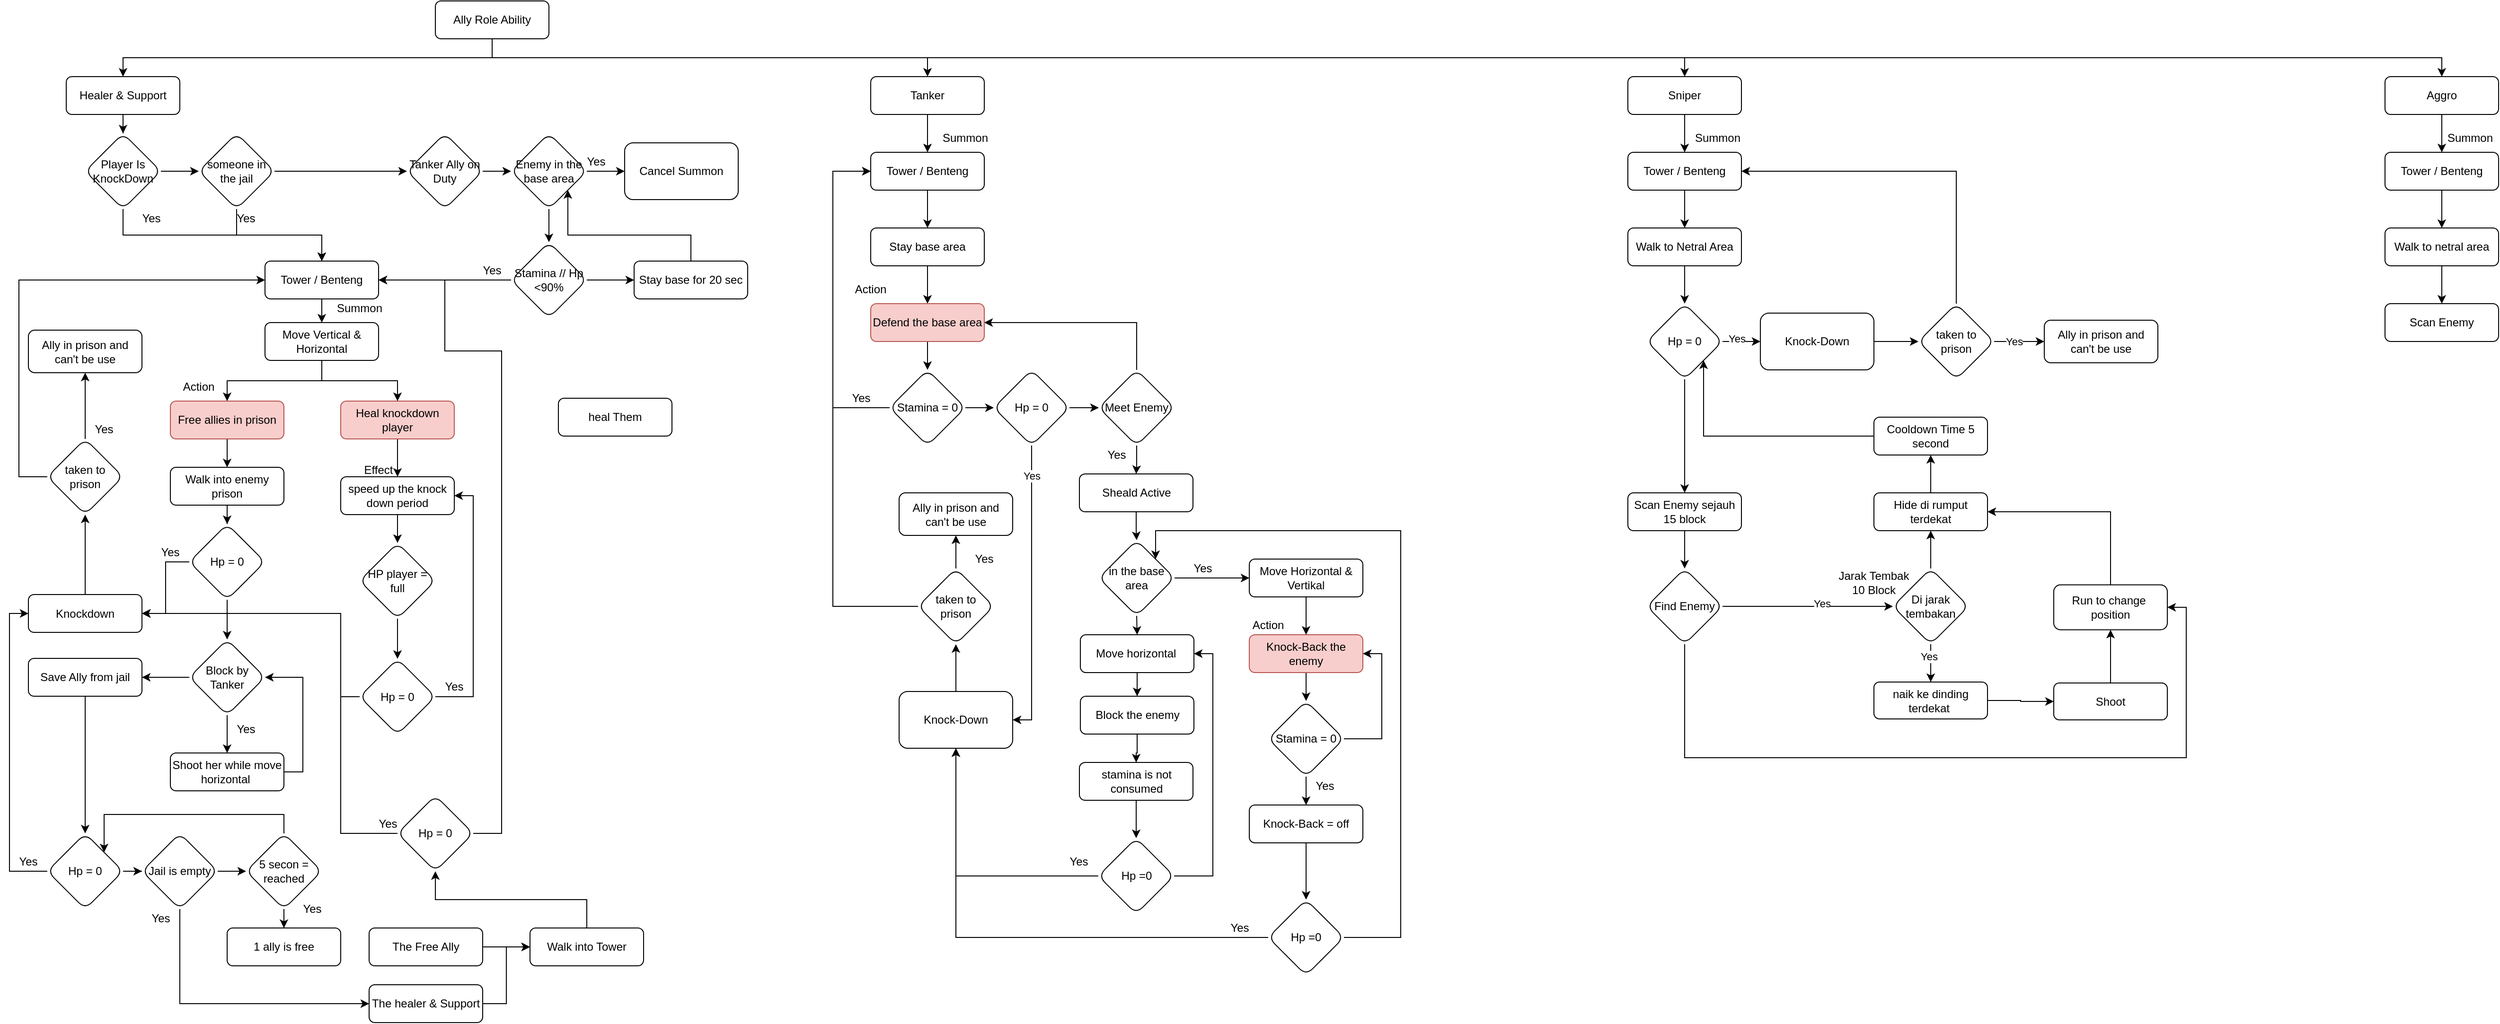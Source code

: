 <mxfile version="21.6.5" type="github">
  <diagram id="C5RBs43oDa-KdzZeNtuy" name="Page-1">
    <mxGraphModel dx="1257" dy="570" grid="1" gridSize="10" guides="1" tooltips="1" connect="1" arrows="1" fold="1" page="1" pageScale="1" pageWidth="827" pageHeight="1169" math="0" shadow="0">
      <root>
        <mxCell id="WIyWlLk6GJQsqaUBKTNV-0" />
        <mxCell id="WIyWlLk6GJQsqaUBKTNV-1" parent="WIyWlLk6GJQsqaUBKTNV-0" />
        <mxCell id="djVUYxhhLj313IWxccLk-9" value="" style="edgeStyle=orthogonalEdgeStyle;rounded=0;orthogonalLoop=1;jettySize=auto;html=1;exitX=0.5;exitY=1;exitDx=0;exitDy=0;" parent="WIyWlLk6GJQsqaUBKTNV-1" source="WIyWlLk6GJQsqaUBKTNV-3" target="WIyWlLk6GJQsqaUBKTNV-7" edge="1">
          <mxGeometry relative="1" as="geometry" />
        </mxCell>
        <mxCell id="djVUYxhhLj313IWxccLk-207" style="edgeStyle=orthogonalEdgeStyle;rounded=0;orthogonalLoop=1;jettySize=auto;html=1;exitX=0.5;exitY=1;exitDx=0;exitDy=0;entryX=0.5;entryY=0;entryDx=0;entryDy=0;" parent="WIyWlLk6GJQsqaUBKTNV-1" source="WIyWlLk6GJQsqaUBKTNV-3" target="djVUYxhhLj313IWxccLk-113" edge="1">
          <mxGeometry relative="1" as="geometry" />
        </mxCell>
        <mxCell id="8EJLCelZ47ziq0G31s2w-1" style="edgeStyle=orthogonalEdgeStyle;rounded=0;orthogonalLoop=1;jettySize=auto;html=1;exitX=0.5;exitY=1;exitDx=0;exitDy=0;entryX=0.5;entryY=0;entryDx=0;entryDy=0;" edge="1" parent="WIyWlLk6GJQsqaUBKTNV-1" source="WIyWlLk6GJQsqaUBKTNV-3" target="8EJLCelZ47ziq0G31s2w-0">
          <mxGeometry relative="1" as="geometry" />
        </mxCell>
        <mxCell id="8EJLCelZ47ziq0G31s2w-59" style="edgeStyle=orthogonalEdgeStyle;rounded=0;orthogonalLoop=1;jettySize=auto;html=1;exitX=0.5;exitY=1;exitDx=0;exitDy=0;entryX=0.5;entryY=0;entryDx=0;entryDy=0;" edge="1" parent="WIyWlLk6GJQsqaUBKTNV-1" source="WIyWlLk6GJQsqaUBKTNV-3" target="8EJLCelZ47ziq0G31s2w-58">
          <mxGeometry relative="1" as="geometry" />
        </mxCell>
        <mxCell id="WIyWlLk6GJQsqaUBKTNV-3" value="Ally Role Ability" style="rounded=1;whiteSpace=wrap;html=1;fontSize=12;glass=0;strokeWidth=1;shadow=0;" parent="WIyWlLk6GJQsqaUBKTNV-1" vertex="1">
          <mxGeometry x="460" y="40" width="120" height="40" as="geometry" />
        </mxCell>
        <mxCell id="djVUYxhhLj313IWxccLk-307" style="edgeStyle=orthogonalEdgeStyle;rounded=0;orthogonalLoop=1;jettySize=auto;html=1;exitX=0.5;exitY=1;exitDx=0;exitDy=0;" parent="WIyWlLk6GJQsqaUBKTNV-1" source="WIyWlLk6GJQsqaUBKTNV-7" target="djVUYxhhLj313IWxccLk-250" edge="1">
          <mxGeometry relative="1" as="geometry" />
        </mxCell>
        <mxCell id="WIyWlLk6GJQsqaUBKTNV-7" value="Healer &amp;amp; Support" style="rounded=1;whiteSpace=wrap;html=1;fontSize=12;glass=0;strokeWidth=1;shadow=0;" parent="WIyWlLk6GJQsqaUBKTNV-1" vertex="1">
          <mxGeometry x="70" y="120" width="120" height="40" as="geometry" />
        </mxCell>
        <mxCell id="djVUYxhhLj313IWxccLk-15" value="" style="edgeStyle=orthogonalEdgeStyle;rounded=0;orthogonalLoop=1;jettySize=auto;html=1;" parent="WIyWlLk6GJQsqaUBKTNV-1" source="djVUYxhhLj313IWxccLk-3" target="djVUYxhhLj313IWxccLk-14" edge="1">
          <mxGeometry relative="1" as="geometry" />
        </mxCell>
        <mxCell id="djVUYxhhLj313IWxccLk-3" value="Free allies in prison" style="rounded=1;whiteSpace=wrap;html=1;fontSize=12;glass=0;strokeWidth=1;shadow=0;fillColor=#f8cecc;strokeColor=#b85450;" parent="WIyWlLk6GJQsqaUBKTNV-1" vertex="1">
          <mxGeometry x="180" y="463" width="120" height="40" as="geometry" />
        </mxCell>
        <mxCell id="djVUYxhhLj313IWxccLk-104" value="" style="edgeStyle=orthogonalEdgeStyle;rounded=0;orthogonalLoop=1;jettySize=auto;html=1;" parent="WIyWlLk6GJQsqaUBKTNV-1" source="djVUYxhhLj313IWxccLk-4" target="djVUYxhhLj313IWxccLk-103" edge="1">
          <mxGeometry relative="1" as="geometry" />
        </mxCell>
        <mxCell id="djVUYxhhLj313IWxccLk-4" value="speed up the knock down period" style="rounded=1;whiteSpace=wrap;html=1;fontSize=12;glass=0;strokeWidth=1;shadow=0;" parent="WIyWlLk6GJQsqaUBKTNV-1" vertex="1">
          <mxGeometry x="360" y="543" width="120" height="40" as="geometry" />
        </mxCell>
        <mxCell id="djVUYxhhLj313IWxccLk-5" value="Action" style="text;html=1;strokeColor=none;fillColor=none;align=center;verticalAlign=middle;whiteSpace=wrap;rounded=0;" parent="WIyWlLk6GJQsqaUBKTNV-1" vertex="1">
          <mxGeometry x="180" y="433" width="60" height="30" as="geometry" />
        </mxCell>
        <mxCell id="djVUYxhhLj313IWxccLk-6" value="Effect" style="text;html=1;strokeColor=none;fillColor=none;align=center;verticalAlign=middle;whiteSpace=wrap;rounded=0;" parent="WIyWlLk6GJQsqaUBKTNV-1" vertex="1">
          <mxGeometry x="370" y="521" width="60" height="30" as="geometry" />
        </mxCell>
        <mxCell id="djVUYxhhLj313IWxccLk-8" value="" style="edgeStyle=orthogonalEdgeStyle;rounded=0;orthogonalLoop=1;jettySize=auto;html=1;" parent="WIyWlLk6GJQsqaUBKTNV-1" source="djVUYxhhLj313IWxccLk-7" target="djVUYxhhLj313IWxccLk-4" edge="1">
          <mxGeometry relative="1" as="geometry" />
        </mxCell>
        <mxCell id="djVUYxhhLj313IWxccLk-7" value="Heal knockdown player" style="rounded=1;whiteSpace=wrap;html=1;fontSize=12;glass=0;strokeWidth=1;shadow=0;fillColor=#f8cecc;strokeColor=#b85450;" parent="WIyWlLk6GJQsqaUBKTNV-1" vertex="1">
          <mxGeometry x="360" y="463" width="120" height="40" as="geometry" />
        </mxCell>
        <mxCell id="djVUYxhhLj313IWxccLk-71" value="" style="edgeStyle=orthogonalEdgeStyle;rounded=0;orthogonalLoop=1;jettySize=auto;html=1;" parent="WIyWlLk6GJQsqaUBKTNV-1" source="djVUYxhhLj313IWxccLk-14" target="djVUYxhhLj313IWxccLk-68" edge="1">
          <mxGeometry relative="1" as="geometry" />
        </mxCell>
        <mxCell id="djVUYxhhLj313IWxccLk-14" value="Walk into enemy prison" style="rounded=1;whiteSpace=wrap;html=1;fontSize=12;glass=0;strokeWidth=1;shadow=0;" parent="WIyWlLk6GJQsqaUBKTNV-1" vertex="1">
          <mxGeometry x="180" y="533" width="120" height="40" as="geometry" />
        </mxCell>
        <mxCell id="djVUYxhhLj313IWxccLk-281" style="edgeStyle=orthogonalEdgeStyle;rounded=0;orthogonalLoop=1;jettySize=auto;html=1;exitX=0.5;exitY=1;exitDx=0;exitDy=0;entryX=0.5;entryY=0;entryDx=0;entryDy=0;" parent="WIyWlLk6GJQsqaUBKTNV-1" source="djVUYxhhLj313IWxccLk-23" target="djVUYxhhLj313IWxccLk-41" edge="1">
          <mxGeometry relative="1" as="geometry" />
        </mxCell>
        <mxCell id="djVUYxhhLj313IWxccLk-23" value="Tower / Benteng" style="rounded=1;whiteSpace=wrap;html=1;fontSize=12;glass=0;strokeWidth=1;shadow=0;" parent="WIyWlLk6GJQsqaUBKTNV-1" vertex="1">
          <mxGeometry x="280" y="315" width="120" height="40" as="geometry" />
        </mxCell>
        <mxCell id="djVUYxhhLj313IWxccLk-33" value="Yes" style="text;html=1;strokeColor=none;fillColor=none;align=center;verticalAlign=middle;whiteSpace=wrap;rounded=0;" parent="WIyWlLk6GJQsqaUBKTNV-1" vertex="1">
          <mxGeometry x="150" y="613" width="60" height="20" as="geometry" />
        </mxCell>
        <mxCell id="djVUYxhhLj313IWxccLk-43" style="edgeStyle=orthogonalEdgeStyle;rounded=0;orthogonalLoop=1;jettySize=auto;html=1;exitX=0.5;exitY=1;exitDx=0;exitDy=0;" parent="WIyWlLk6GJQsqaUBKTNV-1" source="djVUYxhhLj313IWxccLk-41" target="djVUYxhhLj313IWxccLk-3" edge="1">
          <mxGeometry relative="1" as="geometry" />
        </mxCell>
        <mxCell id="djVUYxhhLj313IWxccLk-288" style="edgeStyle=orthogonalEdgeStyle;rounded=0;orthogonalLoop=1;jettySize=auto;html=1;exitX=0.5;exitY=1;exitDx=0;exitDy=0;" parent="WIyWlLk6GJQsqaUBKTNV-1" source="djVUYxhhLj313IWxccLk-41" target="djVUYxhhLj313IWxccLk-7" edge="1">
          <mxGeometry relative="1" as="geometry" />
        </mxCell>
        <mxCell id="djVUYxhhLj313IWxccLk-41" value="Move Vertical &amp;amp; Horizontal" style="rounded=1;whiteSpace=wrap;html=1;fontSize=12;glass=0;strokeWidth=1;shadow=0;" parent="WIyWlLk6GJQsqaUBKTNV-1" vertex="1">
          <mxGeometry x="280" y="380" width="120" height="40" as="geometry" />
        </mxCell>
        <mxCell id="djVUYxhhLj313IWxccLk-75" style="edgeStyle=orthogonalEdgeStyle;rounded=0;orthogonalLoop=1;jettySize=auto;html=1;exitX=1;exitY=0.5;exitDx=0;exitDy=0;entryX=1;entryY=0.5;entryDx=0;entryDy=0;" parent="WIyWlLk6GJQsqaUBKTNV-1" source="djVUYxhhLj313IWxccLk-50" target="djVUYxhhLj313IWxccLk-73" edge="1">
          <mxGeometry relative="1" as="geometry" />
        </mxCell>
        <mxCell id="djVUYxhhLj313IWxccLk-50" value="Shoot her while move horizontal&amp;nbsp;" style="rounded=1;whiteSpace=wrap;html=1;fontSize=12;glass=0;strokeWidth=1;shadow=0;" parent="WIyWlLk6GJQsqaUBKTNV-1" vertex="1">
          <mxGeometry x="180" y="835" width="120" height="40" as="geometry" />
        </mxCell>
        <mxCell id="djVUYxhhLj313IWxccLk-52" value="Yes" style="text;html=1;strokeColor=none;fillColor=none;align=center;verticalAlign=middle;whiteSpace=wrap;rounded=0;" parent="WIyWlLk6GJQsqaUBKTNV-1" vertex="1">
          <mxGeometry x="230" y="795" width="60" height="30" as="geometry" />
        </mxCell>
        <mxCell id="djVUYxhhLj313IWxccLk-91" value="" style="edgeStyle=orthogonalEdgeStyle;rounded=0;orthogonalLoop=1;jettySize=auto;html=1;" parent="WIyWlLk6GJQsqaUBKTNV-1" source="djVUYxhhLj313IWxccLk-58" target="djVUYxhhLj313IWxccLk-90" edge="1">
          <mxGeometry relative="1" as="geometry" />
        </mxCell>
        <mxCell id="djVUYxhhLj313IWxccLk-58" value="Save Ally from jail" style="rounded=1;whiteSpace=wrap;html=1;fontSize=12;glass=0;strokeWidth=1;shadow=0;" parent="WIyWlLk6GJQsqaUBKTNV-1" vertex="1">
          <mxGeometry x="30" y="735" width="120" height="40" as="geometry" />
        </mxCell>
        <mxCell id="djVUYxhhLj313IWxccLk-65" value="" style="edgeStyle=orthogonalEdgeStyle;rounded=0;orthogonalLoop=1;jettySize=auto;html=1;" parent="WIyWlLk6GJQsqaUBKTNV-1" source="djVUYxhhLj313IWxccLk-61" target="djVUYxhhLj313IWxccLk-64" edge="1">
          <mxGeometry relative="1" as="geometry" />
        </mxCell>
        <mxCell id="djVUYxhhLj313IWxccLk-61" value="Knockdown" style="rounded=1;whiteSpace=wrap;html=1;fontSize=12;glass=0;strokeWidth=1;shadow=0;" parent="WIyWlLk6GJQsqaUBKTNV-1" vertex="1">
          <mxGeometry x="30" y="667.5" width="120" height="40" as="geometry" />
        </mxCell>
        <mxCell id="djVUYxhhLj313IWxccLk-85" value="" style="edgeStyle=orthogonalEdgeStyle;rounded=0;orthogonalLoop=1;jettySize=auto;html=1;" parent="WIyWlLk6GJQsqaUBKTNV-1" source="djVUYxhhLj313IWxccLk-64" target="djVUYxhhLj313IWxccLk-84" edge="1">
          <mxGeometry relative="1" as="geometry" />
        </mxCell>
        <mxCell id="djVUYxhhLj313IWxccLk-306" style="edgeStyle=orthogonalEdgeStyle;rounded=0;orthogonalLoop=1;jettySize=auto;html=1;exitX=0;exitY=0.5;exitDx=0;exitDy=0;entryX=0;entryY=0.5;entryDx=0;entryDy=0;" parent="WIyWlLk6GJQsqaUBKTNV-1" source="djVUYxhhLj313IWxccLk-64" target="djVUYxhhLj313IWxccLk-23" edge="1">
          <mxGeometry relative="1" as="geometry">
            <Array as="points">
              <mxPoint x="20" y="543" />
              <mxPoint x="20" y="335" />
            </Array>
          </mxGeometry>
        </mxCell>
        <mxCell id="djVUYxhhLj313IWxccLk-64" value="taken to prison" style="rhombus;whiteSpace=wrap;html=1;rounded=1;glass=0;strokeWidth=1;shadow=0;" parent="WIyWlLk6GJQsqaUBKTNV-1" vertex="1">
          <mxGeometry x="50" y="503" width="80" height="80" as="geometry" />
        </mxCell>
        <mxCell id="djVUYxhhLj313IWxccLk-70" value="" style="edgeStyle=orthogonalEdgeStyle;rounded=0;orthogonalLoop=1;jettySize=auto;html=1;" parent="WIyWlLk6GJQsqaUBKTNV-1" source="djVUYxhhLj313IWxccLk-68" target="djVUYxhhLj313IWxccLk-61" edge="1">
          <mxGeometry relative="1" as="geometry" />
        </mxCell>
        <mxCell id="djVUYxhhLj313IWxccLk-78" value="" style="edgeStyle=orthogonalEdgeStyle;rounded=0;orthogonalLoop=1;jettySize=auto;html=1;" parent="WIyWlLk6GJQsqaUBKTNV-1" source="djVUYxhhLj313IWxccLk-68" target="djVUYxhhLj313IWxccLk-73" edge="1">
          <mxGeometry relative="1" as="geometry" />
        </mxCell>
        <mxCell id="djVUYxhhLj313IWxccLk-68" value="Hp = 0" style="rhombus;whiteSpace=wrap;html=1;rounded=1;glass=0;strokeWidth=1;shadow=0;" parent="WIyWlLk6GJQsqaUBKTNV-1" vertex="1">
          <mxGeometry x="200" y="593" width="80" height="80" as="geometry" />
        </mxCell>
        <mxCell id="djVUYxhhLj313IWxccLk-76" value="" style="edgeStyle=orthogonalEdgeStyle;rounded=0;orthogonalLoop=1;jettySize=auto;html=1;" parent="WIyWlLk6GJQsqaUBKTNV-1" source="djVUYxhhLj313IWxccLk-73" target="djVUYxhhLj313IWxccLk-50" edge="1">
          <mxGeometry relative="1" as="geometry" />
        </mxCell>
        <mxCell id="djVUYxhhLj313IWxccLk-77" value="" style="edgeStyle=orthogonalEdgeStyle;rounded=0;orthogonalLoop=1;jettySize=auto;html=1;" parent="WIyWlLk6GJQsqaUBKTNV-1" source="djVUYxhhLj313IWxccLk-73" target="djVUYxhhLj313IWxccLk-58" edge="1">
          <mxGeometry relative="1" as="geometry" />
        </mxCell>
        <mxCell id="djVUYxhhLj313IWxccLk-73" value="Block by Tanker" style="rhombus;whiteSpace=wrap;html=1;rounded=1;glass=0;strokeWidth=1;shadow=0;" parent="WIyWlLk6GJQsqaUBKTNV-1" vertex="1">
          <mxGeometry x="200" y="715" width="80" height="80" as="geometry" />
        </mxCell>
        <mxCell id="djVUYxhhLj313IWxccLk-84" value="Ally in prison and can&#39;t be use" style="whiteSpace=wrap;html=1;rounded=1;glass=0;strokeWidth=1;shadow=0;" parent="WIyWlLk6GJQsqaUBKTNV-1" vertex="1">
          <mxGeometry x="30" y="388" width="120" height="45" as="geometry" />
        </mxCell>
        <mxCell id="djVUYxhhLj313IWxccLk-86" value="Yes" style="text;html=1;strokeColor=none;fillColor=none;align=center;verticalAlign=middle;whiteSpace=wrap;rounded=0;" parent="WIyWlLk6GJQsqaUBKTNV-1" vertex="1">
          <mxGeometry x="80" y="483" width="60" height="20" as="geometry" />
        </mxCell>
        <mxCell id="djVUYxhhLj313IWxccLk-97" style="edgeStyle=orthogonalEdgeStyle;rounded=0;orthogonalLoop=1;jettySize=auto;html=1;exitX=0;exitY=0.5;exitDx=0;exitDy=0;entryX=0;entryY=0.5;entryDx=0;entryDy=0;" parent="WIyWlLk6GJQsqaUBKTNV-1" source="djVUYxhhLj313IWxccLk-90" target="djVUYxhhLj313IWxccLk-61" edge="1">
          <mxGeometry relative="1" as="geometry" />
        </mxCell>
        <mxCell id="djVUYxhhLj313IWxccLk-225" value="" style="edgeStyle=orthogonalEdgeStyle;rounded=0;orthogonalLoop=1;jettySize=auto;html=1;" parent="WIyWlLk6GJQsqaUBKTNV-1" source="djVUYxhhLj313IWxccLk-90" target="djVUYxhhLj313IWxccLk-224" edge="1">
          <mxGeometry relative="1" as="geometry" />
        </mxCell>
        <mxCell id="djVUYxhhLj313IWxccLk-90" value="Hp = 0" style="rhombus;whiteSpace=wrap;html=1;rounded=1;glass=0;strokeWidth=1;shadow=0;" parent="WIyWlLk6GJQsqaUBKTNV-1" vertex="1">
          <mxGeometry x="50" y="920" width="80" height="80" as="geometry" />
        </mxCell>
        <mxCell id="djVUYxhhLj313IWxccLk-95" value="" style="edgeStyle=orthogonalEdgeStyle;rounded=0;orthogonalLoop=1;jettySize=auto;html=1;" parent="WIyWlLk6GJQsqaUBKTNV-1" source="djVUYxhhLj313IWxccLk-92" target="djVUYxhhLj313IWxccLk-94" edge="1">
          <mxGeometry relative="1" as="geometry" />
        </mxCell>
        <mxCell id="djVUYxhhLj313IWxccLk-242" style="edgeStyle=orthogonalEdgeStyle;rounded=0;orthogonalLoop=1;jettySize=auto;html=1;exitX=0.5;exitY=0;exitDx=0;exitDy=0;entryX=1;entryY=0;entryDx=0;entryDy=0;" parent="WIyWlLk6GJQsqaUBKTNV-1" source="djVUYxhhLj313IWxccLk-92" target="djVUYxhhLj313IWxccLk-90" edge="1">
          <mxGeometry relative="1" as="geometry">
            <Array as="points">
              <mxPoint x="300" y="900" />
              <mxPoint x="110" y="900" />
            </Array>
          </mxGeometry>
        </mxCell>
        <mxCell id="djVUYxhhLj313IWxccLk-92" value="5 secon = reached" style="rhombus;whiteSpace=wrap;html=1;rounded=1;glass=0;strokeWidth=1;shadow=0;" parent="WIyWlLk6GJQsqaUBKTNV-1" vertex="1">
          <mxGeometry x="260" y="920" width="80" height="80" as="geometry" />
        </mxCell>
        <mxCell id="djVUYxhhLj313IWxccLk-94" value="1 ally is free" style="whiteSpace=wrap;html=1;rounded=1;glass=0;strokeWidth=1;shadow=0;" parent="WIyWlLk6GJQsqaUBKTNV-1" vertex="1">
          <mxGeometry x="240" y="1020" width="120" height="40" as="geometry" />
        </mxCell>
        <mxCell id="djVUYxhhLj313IWxccLk-98" value="Yes" style="text;html=1;strokeColor=none;fillColor=none;align=center;verticalAlign=middle;whiteSpace=wrap;rounded=0;" parent="WIyWlLk6GJQsqaUBKTNV-1" vertex="1">
          <mxGeometry y="940" width="60" height="20" as="geometry" />
        </mxCell>
        <mxCell id="djVUYxhhLj313IWxccLk-99" value="Yes" style="text;html=1;strokeColor=none;fillColor=none;align=center;verticalAlign=middle;whiteSpace=wrap;rounded=0;" parent="WIyWlLk6GJQsqaUBKTNV-1" vertex="1">
          <mxGeometry x="300" y="990" width="60" height="20" as="geometry" />
        </mxCell>
        <mxCell id="djVUYxhhLj313IWxccLk-110" value="" style="edgeStyle=orthogonalEdgeStyle;rounded=0;orthogonalLoop=1;jettySize=auto;html=1;" parent="WIyWlLk6GJQsqaUBKTNV-1" source="djVUYxhhLj313IWxccLk-103" target="djVUYxhhLj313IWxccLk-109" edge="1">
          <mxGeometry relative="1" as="geometry" />
        </mxCell>
        <mxCell id="djVUYxhhLj313IWxccLk-103" value="HP player = full" style="rhombus;whiteSpace=wrap;html=1;rounded=1;glass=0;strokeWidth=1;shadow=0;" parent="WIyWlLk6GJQsqaUBKTNV-1" vertex="1">
          <mxGeometry x="380" y="613" width="80" height="80" as="geometry" />
        </mxCell>
        <mxCell id="djVUYxhhLj313IWxccLk-257" style="edgeStyle=orthogonalEdgeStyle;rounded=0;orthogonalLoop=1;jettySize=auto;html=1;exitX=1;exitY=0.5;exitDx=0;exitDy=0;entryX=1;entryY=0.5;entryDx=0;entryDy=0;" parent="WIyWlLk6GJQsqaUBKTNV-1" source="djVUYxhhLj313IWxccLk-109" target="djVUYxhhLj313IWxccLk-4" edge="1">
          <mxGeometry relative="1" as="geometry">
            <Array as="points">
              <mxPoint x="500" y="776" />
              <mxPoint x="500" y="563" />
            </Array>
          </mxGeometry>
        </mxCell>
        <mxCell id="djVUYxhhLj313IWxccLk-258" style="edgeStyle=orthogonalEdgeStyle;rounded=0;orthogonalLoop=1;jettySize=auto;html=1;exitX=0;exitY=0.5;exitDx=0;exitDy=0;entryX=1;entryY=0.5;entryDx=0;entryDy=0;" parent="WIyWlLk6GJQsqaUBKTNV-1" source="djVUYxhhLj313IWxccLk-109" target="djVUYxhhLj313IWxccLk-61" edge="1">
          <mxGeometry relative="1" as="geometry">
            <Array as="points">
              <mxPoint x="360" y="776" />
              <mxPoint x="360" y="688" />
            </Array>
          </mxGeometry>
        </mxCell>
        <mxCell id="djVUYxhhLj313IWxccLk-109" value="Hp = 0" style="rhombus;whiteSpace=wrap;html=1;rounded=1;glass=0;strokeWidth=1;shadow=0;" parent="WIyWlLk6GJQsqaUBKTNV-1" vertex="1">
          <mxGeometry x="380" y="735.5" width="80" height="80" as="geometry" />
        </mxCell>
        <mxCell id="djVUYxhhLj313IWxccLk-115" value="" style="edgeStyle=orthogonalEdgeStyle;rounded=0;orthogonalLoop=1;jettySize=auto;html=1;" parent="WIyWlLk6GJQsqaUBKTNV-1" source="djVUYxhhLj313IWxccLk-113" target="djVUYxhhLj313IWxccLk-114" edge="1">
          <mxGeometry relative="1" as="geometry" />
        </mxCell>
        <mxCell id="djVUYxhhLj313IWxccLk-113" value="Tanker" style="rounded=1;whiteSpace=wrap;html=1;fontSize=12;glass=0;strokeWidth=1;shadow=0;" parent="WIyWlLk6GJQsqaUBKTNV-1" vertex="1">
          <mxGeometry x="920" y="120" width="120" height="40" as="geometry" />
        </mxCell>
        <mxCell id="djVUYxhhLj313IWxccLk-117" value="" style="edgeStyle=orthogonalEdgeStyle;rounded=0;orthogonalLoop=1;jettySize=auto;html=1;" parent="WIyWlLk6GJQsqaUBKTNV-1" source="djVUYxhhLj313IWxccLk-114" target="djVUYxhhLj313IWxccLk-116" edge="1">
          <mxGeometry relative="1" as="geometry" />
        </mxCell>
        <mxCell id="djVUYxhhLj313IWxccLk-114" value="Tower / Benteng" style="rounded=1;whiteSpace=wrap;html=1;fontSize=12;glass=0;strokeWidth=1;shadow=0;" parent="WIyWlLk6GJQsqaUBKTNV-1" vertex="1">
          <mxGeometry x="920" y="200" width="120" height="40" as="geometry" />
        </mxCell>
        <mxCell id="djVUYxhhLj313IWxccLk-122" value="" style="edgeStyle=orthogonalEdgeStyle;rounded=0;orthogonalLoop=1;jettySize=auto;html=1;" parent="WIyWlLk6GJQsqaUBKTNV-1" source="djVUYxhhLj313IWxccLk-116" target="djVUYxhhLj313IWxccLk-121" edge="1">
          <mxGeometry relative="1" as="geometry" />
        </mxCell>
        <mxCell id="djVUYxhhLj313IWxccLk-116" value="Stay base area" style="rounded=1;whiteSpace=wrap;html=1;fontSize=12;glass=0;strokeWidth=1;shadow=0;" parent="WIyWlLk6GJQsqaUBKTNV-1" vertex="1">
          <mxGeometry x="920" y="280" width="120" height="40" as="geometry" />
        </mxCell>
        <mxCell id="djVUYxhhLj313IWxccLk-118" value="Summon" style="text;html=1;strokeColor=none;fillColor=none;align=center;verticalAlign=middle;whiteSpace=wrap;rounded=0;" parent="WIyWlLk6GJQsqaUBKTNV-1" vertex="1">
          <mxGeometry x="350" y="350" width="60" height="30" as="geometry" />
        </mxCell>
        <mxCell id="djVUYxhhLj313IWxccLk-119" value="Summon" style="text;html=1;strokeColor=none;fillColor=none;align=center;verticalAlign=middle;whiteSpace=wrap;rounded=0;" parent="WIyWlLk6GJQsqaUBKTNV-1" vertex="1">
          <mxGeometry x="990" y="170" width="60" height="30" as="geometry" />
        </mxCell>
        <mxCell id="djVUYxhhLj313IWxccLk-120" value="Action" style="text;html=1;strokeColor=none;fillColor=none;align=center;verticalAlign=middle;whiteSpace=wrap;rounded=0;" parent="WIyWlLk6GJQsqaUBKTNV-1" vertex="1">
          <mxGeometry x="890" y="330" width="60" height="30" as="geometry" />
        </mxCell>
        <mxCell id="djVUYxhhLj313IWxccLk-147" value="" style="edgeStyle=orthogonalEdgeStyle;rounded=0;orthogonalLoop=1;jettySize=auto;html=1;" parent="WIyWlLk6GJQsqaUBKTNV-1" source="djVUYxhhLj313IWxccLk-121" target="djVUYxhhLj313IWxccLk-125" edge="1">
          <mxGeometry relative="1" as="geometry" />
        </mxCell>
        <mxCell id="djVUYxhhLj313IWxccLk-121" value="Defend the base area" style="rounded=1;whiteSpace=wrap;html=1;fontSize=12;glass=0;strokeWidth=1;shadow=0;fillColor=#f8cecc;strokeColor=#b85450;" parent="WIyWlLk6GJQsqaUBKTNV-1" vertex="1">
          <mxGeometry x="920" y="360" width="120" height="40" as="geometry" />
        </mxCell>
        <mxCell id="djVUYxhhLj313IWxccLk-128" style="edgeStyle=orthogonalEdgeStyle;rounded=0;orthogonalLoop=1;jettySize=auto;html=1;exitX=0;exitY=0.5;exitDx=0;exitDy=0;entryX=0;entryY=0.5;entryDx=0;entryDy=0;" parent="WIyWlLk6GJQsqaUBKTNV-1" source="djVUYxhhLj313IWxccLk-125" target="djVUYxhhLj313IWxccLk-114" edge="1">
          <mxGeometry relative="1" as="geometry">
            <Array as="points">
              <mxPoint x="880" y="470" />
              <mxPoint x="880" y="220" />
            </Array>
          </mxGeometry>
        </mxCell>
        <mxCell id="djVUYxhhLj313IWxccLk-131" value="" style="edgeStyle=orthogonalEdgeStyle;rounded=0;orthogonalLoop=1;jettySize=auto;html=1;" parent="WIyWlLk6GJQsqaUBKTNV-1" source="djVUYxhhLj313IWxccLk-125" target="djVUYxhhLj313IWxccLk-130" edge="1">
          <mxGeometry relative="1" as="geometry" />
        </mxCell>
        <mxCell id="djVUYxhhLj313IWxccLk-125" value="Stamina = 0" style="rhombus;whiteSpace=wrap;html=1;rounded=1;glass=0;strokeWidth=1;shadow=0;" parent="WIyWlLk6GJQsqaUBKTNV-1" vertex="1">
          <mxGeometry x="940" y="430" width="80" height="80" as="geometry" />
        </mxCell>
        <mxCell id="djVUYxhhLj313IWxccLk-129" value="Yes" style="text;html=1;strokeColor=none;fillColor=none;align=center;verticalAlign=middle;whiteSpace=wrap;rounded=0;" parent="WIyWlLk6GJQsqaUBKTNV-1" vertex="1">
          <mxGeometry x="880" y="450" width="60" height="20" as="geometry" />
        </mxCell>
        <mxCell id="djVUYxhhLj313IWxccLk-142" value="" style="edgeStyle=orthogonalEdgeStyle;rounded=0;orthogonalLoop=1;jettySize=auto;html=1;" parent="WIyWlLk6GJQsqaUBKTNV-1" source="djVUYxhhLj313IWxccLk-130" target="djVUYxhhLj313IWxccLk-134" edge="1">
          <mxGeometry relative="1" as="geometry" />
        </mxCell>
        <mxCell id="8EJLCelZ47ziq0G31s2w-81" style="edgeStyle=orthogonalEdgeStyle;rounded=0;orthogonalLoop=1;jettySize=auto;html=1;exitX=0.5;exitY=1;exitDx=0;exitDy=0;entryX=1;entryY=0.5;entryDx=0;entryDy=0;" edge="1" parent="WIyWlLk6GJQsqaUBKTNV-1" source="djVUYxhhLj313IWxccLk-130" target="djVUYxhhLj313IWxccLk-168">
          <mxGeometry relative="1" as="geometry" />
        </mxCell>
        <mxCell id="8EJLCelZ47ziq0G31s2w-82" value="Yes" style="edgeLabel;html=1;align=center;verticalAlign=middle;resizable=0;points=[];" vertex="1" connectable="0" parent="8EJLCelZ47ziq0G31s2w-81">
          <mxGeometry x="-0.797" relative="1" as="geometry">
            <mxPoint as="offset" />
          </mxGeometry>
        </mxCell>
        <mxCell id="djVUYxhhLj313IWxccLk-130" value="Hp = 0" style="rhombus;whiteSpace=wrap;html=1;rounded=1;glass=0;strokeWidth=1;shadow=0;" parent="WIyWlLk6GJQsqaUBKTNV-1" vertex="1">
          <mxGeometry x="1050" y="430" width="80" height="80" as="geometry" />
        </mxCell>
        <mxCell id="djVUYxhhLj313IWxccLk-151" style="edgeStyle=orthogonalEdgeStyle;rounded=0;orthogonalLoop=1;jettySize=auto;html=1;exitX=0.5;exitY=0;exitDx=0;exitDy=0;entryX=1;entryY=0.5;entryDx=0;entryDy=0;" parent="WIyWlLk6GJQsqaUBKTNV-1" source="djVUYxhhLj313IWxccLk-134" target="djVUYxhhLj313IWxccLk-121" edge="1">
          <mxGeometry relative="1" as="geometry" />
        </mxCell>
        <mxCell id="djVUYxhhLj313IWxccLk-203" style="edgeStyle=orthogonalEdgeStyle;rounded=0;orthogonalLoop=1;jettySize=auto;html=1;exitX=0.5;exitY=1;exitDx=0;exitDy=0;" parent="WIyWlLk6GJQsqaUBKTNV-1" source="djVUYxhhLj313IWxccLk-134" target="djVUYxhhLj313IWxccLk-202" edge="1">
          <mxGeometry relative="1" as="geometry" />
        </mxCell>
        <mxCell id="djVUYxhhLj313IWxccLk-134" value="Meet Enemy" style="rhombus;whiteSpace=wrap;html=1;rounded=1;glass=0;strokeWidth=1;shadow=0;" parent="WIyWlLk6GJQsqaUBKTNV-1" vertex="1">
          <mxGeometry x="1161" y="430" width="80" height="80" as="geometry" />
        </mxCell>
        <mxCell id="djVUYxhhLj313IWxccLk-141" value="" style="edgeStyle=orthogonalEdgeStyle;rounded=0;orthogonalLoop=1;jettySize=auto;html=1;" parent="WIyWlLk6GJQsqaUBKTNV-1" source="djVUYxhhLj313IWxccLk-137" target="djVUYxhhLj313IWxccLk-140" edge="1">
          <mxGeometry relative="1" as="geometry" />
        </mxCell>
        <mxCell id="djVUYxhhLj313IWxccLk-137" value="Move horizontal&amp;nbsp;" style="whiteSpace=wrap;html=1;rounded=1;glass=0;strokeWidth=1;shadow=0;" parent="WIyWlLk6GJQsqaUBKTNV-1" vertex="1">
          <mxGeometry x="1141.5" y="710" width="120" height="40" as="geometry" />
        </mxCell>
        <mxCell id="djVUYxhhLj313IWxccLk-165" value="" style="edgeStyle=orthogonalEdgeStyle;rounded=0;orthogonalLoop=1;jettySize=auto;html=1;" parent="WIyWlLk6GJQsqaUBKTNV-1" source="djVUYxhhLj313IWxccLk-140" target="djVUYxhhLj313IWxccLk-164" edge="1">
          <mxGeometry relative="1" as="geometry" />
        </mxCell>
        <mxCell id="djVUYxhhLj313IWxccLk-140" value="Block the enemy" style="whiteSpace=wrap;html=1;rounded=1;glass=0;strokeWidth=1;shadow=0;" parent="WIyWlLk6GJQsqaUBKTNV-1" vertex="1">
          <mxGeometry x="1141.5" y="775" width="120" height="40" as="geometry" />
        </mxCell>
        <mxCell id="djVUYxhhLj313IWxccLk-187" value="" style="edgeStyle=orthogonalEdgeStyle;rounded=0;orthogonalLoop=1;jettySize=auto;html=1;" parent="WIyWlLk6GJQsqaUBKTNV-1" source="djVUYxhhLj313IWxccLk-157" target="djVUYxhhLj313IWxccLk-186" edge="1">
          <mxGeometry relative="1" as="geometry" />
        </mxCell>
        <mxCell id="djVUYxhhLj313IWxccLk-157" value="Knock-Back the enemy" style="whiteSpace=wrap;html=1;rounded=1;glass=0;strokeWidth=1;shadow=0;fillColor=#f8cecc;strokeColor=#b85450;" parent="WIyWlLk6GJQsqaUBKTNV-1" vertex="1">
          <mxGeometry x="1320" y="710" width="120" height="40" as="geometry" />
        </mxCell>
        <mxCell id="djVUYxhhLj313IWxccLk-159" value="Action" style="text;html=1;strokeColor=none;fillColor=none;align=center;verticalAlign=middle;whiteSpace=wrap;rounded=0;" parent="WIyWlLk6GJQsqaUBKTNV-1" vertex="1">
          <mxGeometry x="1310" y="685" width="60" height="30" as="geometry" />
        </mxCell>
        <mxCell id="djVUYxhhLj313IWxccLk-160" value="Yes" style="text;html=1;strokeColor=none;fillColor=none;align=center;verticalAlign=middle;whiteSpace=wrap;rounded=0;" parent="WIyWlLk6GJQsqaUBKTNV-1" vertex="1">
          <mxGeometry x="1241" y="630" width="60" height="20" as="geometry" />
        </mxCell>
        <mxCell id="djVUYxhhLj313IWxccLk-167" value="" style="edgeStyle=orthogonalEdgeStyle;rounded=0;orthogonalLoop=1;jettySize=auto;html=1;" parent="WIyWlLk6GJQsqaUBKTNV-1" source="djVUYxhhLj313IWxccLk-164" target="djVUYxhhLj313IWxccLk-166" edge="1">
          <mxGeometry relative="1" as="geometry" />
        </mxCell>
        <mxCell id="djVUYxhhLj313IWxccLk-164" value="stamina is not consumed" style="whiteSpace=wrap;html=1;rounded=1;glass=0;strokeWidth=1;shadow=0;" parent="WIyWlLk6GJQsqaUBKTNV-1" vertex="1">
          <mxGeometry x="1140.5" y="845" width="120" height="40" as="geometry" />
        </mxCell>
        <mxCell id="djVUYxhhLj313IWxccLk-169" value="" style="edgeStyle=orthogonalEdgeStyle;rounded=0;orthogonalLoop=1;jettySize=auto;html=1;" parent="WIyWlLk6GJQsqaUBKTNV-1" source="djVUYxhhLj313IWxccLk-166" target="djVUYxhhLj313IWxccLk-168" edge="1">
          <mxGeometry relative="1" as="geometry" />
        </mxCell>
        <mxCell id="djVUYxhhLj313IWxccLk-177" style="edgeStyle=orthogonalEdgeStyle;rounded=0;orthogonalLoop=1;jettySize=auto;html=1;exitX=1;exitY=0.5;exitDx=0;exitDy=0;entryX=1;entryY=0.5;entryDx=0;entryDy=0;" parent="WIyWlLk6GJQsqaUBKTNV-1" source="djVUYxhhLj313IWxccLk-166" target="djVUYxhhLj313IWxccLk-137" edge="1">
          <mxGeometry relative="1" as="geometry" />
        </mxCell>
        <mxCell id="djVUYxhhLj313IWxccLk-166" value="Hp =0" style="rhombus;whiteSpace=wrap;html=1;rounded=1;glass=0;strokeWidth=1;shadow=0;" parent="WIyWlLk6GJQsqaUBKTNV-1" vertex="1">
          <mxGeometry x="1160.5" y="925" width="80" height="80" as="geometry" />
        </mxCell>
        <mxCell id="djVUYxhhLj313IWxccLk-173" value="" style="edgeStyle=orthogonalEdgeStyle;rounded=0;orthogonalLoop=1;jettySize=auto;html=1;" parent="WIyWlLk6GJQsqaUBKTNV-1" source="djVUYxhhLj313IWxccLk-168" target="djVUYxhhLj313IWxccLk-171" edge="1">
          <mxGeometry relative="1" as="geometry" />
        </mxCell>
        <mxCell id="djVUYxhhLj313IWxccLk-168" value="Knock-Down" style="whiteSpace=wrap;html=1;rounded=1;glass=0;strokeWidth=1;shadow=0;" parent="WIyWlLk6GJQsqaUBKTNV-1" vertex="1">
          <mxGeometry x="950" y="770" width="120" height="60" as="geometry" />
        </mxCell>
        <mxCell id="djVUYxhhLj313IWxccLk-170" value="Ally in prison and can&#39;t be use" style="whiteSpace=wrap;html=1;rounded=1;glass=0;strokeWidth=1;shadow=0;" parent="WIyWlLk6GJQsqaUBKTNV-1" vertex="1">
          <mxGeometry x="950" y="560" width="120" height="45" as="geometry" />
        </mxCell>
        <mxCell id="djVUYxhhLj313IWxccLk-174" value="" style="edgeStyle=orthogonalEdgeStyle;rounded=0;orthogonalLoop=1;jettySize=auto;html=1;" parent="WIyWlLk6GJQsqaUBKTNV-1" source="djVUYxhhLj313IWxccLk-171" target="djVUYxhhLj313IWxccLk-170" edge="1">
          <mxGeometry relative="1" as="geometry" />
        </mxCell>
        <mxCell id="djVUYxhhLj313IWxccLk-176" style="edgeStyle=orthogonalEdgeStyle;rounded=0;orthogonalLoop=1;jettySize=auto;html=1;exitX=0;exitY=0.5;exitDx=0;exitDy=0;entryX=0;entryY=0.5;entryDx=0;entryDy=0;" parent="WIyWlLk6GJQsqaUBKTNV-1" source="djVUYxhhLj313IWxccLk-171" target="djVUYxhhLj313IWxccLk-114" edge="1">
          <mxGeometry relative="1" as="geometry">
            <Array as="points">
              <mxPoint x="880" y="680" />
              <mxPoint x="880" y="220" />
            </Array>
          </mxGeometry>
        </mxCell>
        <mxCell id="djVUYxhhLj313IWxccLk-171" value="taken to prison" style="rhombus;whiteSpace=wrap;html=1;rounded=1;glass=0;strokeWidth=1;shadow=0;" parent="WIyWlLk6GJQsqaUBKTNV-1" vertex="1">
          <mxGeometry x="970" y="640" width="80" height="80" as="geometry" />
        </mxCell>
        <mxCell id="djVUYxhhLj313IWxccLk-172" value="Yes" style="text;html=1;strokeColor=none;fillColor=none;align=center;verticalAlign=middle;whiteSpace=wrap;rounded=0;" parent="WIyWlLk6GJQsqaUBKTNV-1" vertex="1">
          <mxGeometry x="1010" y="620" width="60" height="20" as="geometry" />
        </mxCell>
        <mxCell id="djVUYxhhLj313IWxccLk-181" style="edgeStyle=orthogonalEdgeStyle;rounded=0;orthogonalLoop=1;jettySize=auto;html=1;exitX=0.5;exitY=1;exitDx=0;exitDy=0;entryX=0.5;entryY=0;entryDx=0;entryDy=0;" parent="WIyWlLk6GJQsqaUBKTNV-1" source="djVUYxhhLj313IWxccLk-178" target="djVUYxhhLj313IWxccLk-137" edge="1">
          <mxGeometry relative="1" as="geometry" />
        </mxCell>
        <mxCell id="djVUYxhhLj313IWxccLk-183" value="" style="edgeStyle=orthogonalEdgeStyle;rounded=0;orthogonalLoop=1;jettySize=auto;html=1;" parent="WIyWlLk6GJQsqaUBKTNV-1" source="djVUYxhhLj313IWxccLk-178" target="djVUYxhhLj313IWxccLk-182" edge="1">
          <mxGeometry relative="1" as="geometry" />
        </mxCell>
        <mxCell id="djVUYxhhLj313IWxccLk-178" value="in the base area" style="rhombus;whiteSpace=wrap;html=1;rounded=1;glass=0;strokeWidth=1;shadow=0;" parent="WIyWlLk6GJQsqaUBKTNV-1" vertex="1">
          <mxGeometry x="1161" y="610" width="80" height="80" as="geometry" />
        </mxCell>
        <mxCell id="djVUYxhhLj313IWxccLk-185" value="" style="edgeStyle=orthogonalEdgeStyle;rounded=0;orthogonalLoop=1;jettySize=auto;html=1;" parent="WIyWlLk6GJQsqaUBKTNV-1" source="djVUYxhhLj313IWxccLk-182" target="djVUYxhhLj313IWxccLk-157" edge="1">
          <mxGeometry relative="1" as="geometry" />
        </mxCell>
        <mxCell id="djVUYxhhLj313IWxccLk-182" value="Move Horizontal &amp;amp; Vertikal" style="whiteSpace=wrap;html=1;rounded=1;glass=0;strokeWidth=1;shadow=0;" parent="WIyWlLk6GJQsqaUBKTNV-1" vertex="1">
          <mxGeometry x="1320" y="630" width="120" height="40" as="geometry" />
        </mxCell>
        <mxCell id="djVUYxhhLj313IWxccLk-184" value="Yes" style="text;html=1;strokeColor=none;fillColor=none;align=center;verticalAlign=middle;whiteSpace=wrap;rounded=0;" parent="WIyWlLk6GJQsqaUBKTNV-1" vertex="1">
          <mxGeometry x="1150" y="510" width="60" height="20" as="geometry" />
        </mxCell>
        <mxCell id="djVUYxhhLj313IWxccLk-188" style="edgeStyle=orthogonalEdgeStyle;rounded=0;orthogonalLoop=1;jettySize=auto;html=1;exitX=1;exitY=0.5;exitDx=0;exitDy=0;entryX=1;entryY=0.5;entryDx=0;entryDy=0;" parent="WIyWlLk6GJQsqaUBKTNV-1" source="djVUYxhhLj313IWxccLk-186" target="djVUYxhhLj313IWxccLk-157" edge="1">
          <mxGeometry relative="1" as="geometry">
            <Array as="points">
              <mxPoint x="1460" y="820" />
              <mxPoint x="1460" y="730" />
            </Array>
          </mxGeometry>
        </mxCell>
        <mxCell id="djVUYxhhLj313IWxccLk-190" value="" style="edgeStyle=orthogonalEdgeStyle;rounded=0;orthogonalLoop=1;jettySize=auto;html=1;" parent="WIyWlLk6GJQsqaUBKTNV-1" source="djVUYxhhLj313IWxccLk-186" target="djVUYxhhLj313IWxccLk-189" edge="1">
          <mxGeometry relative="1" as="geometry" />
        </mxCell>
        <mxCell id="djVUYxhhLj313IWxccLk-186" value="Stamina = 0" style="rhombus;whiteSpace=wrap;html=1;rounded=1;glass=0;strokeWidth=1;shadow=0;" parent="WIyWlLk6GJQsqaUBKTNV-1" vertex="1">
          <mxGeometry x="1340" y="780" width="80" height="80" as="geometry" />
        </mxCell>
        <mxCell id="djVUYxhhLj313IWxccLk-196" value="" style="edgeStyle=orthogonalEdgeStyle;rounded=0;orthogonalLoop=1;jettySize=auto;html=1;" parent="WIyWlLk6GJQsqaUBKTNV-1" source="djVUYxhhLj313IWxccLk-189" target="djVUYxhhLj313IWxccLk-195" edge="1">
          <mxGeometry relative="1" as="geometry" />
        </mxCell>
        <mxCell id="djVUYxhhLj313IWxccLk-189" value="Knock-Back = off" style="whiteSpace=wrap;html=1;rounded=1;glass=0;strokeWidth=1;shadow=0;" parent="WIyWlLk6GJQsqaUBKTNV-1" vertex="1">
          <mxGeometry x="1320" y="890" width="120" height="40" as="geometry" />
        </mxCell>
        <mxCell id="djVUYxhhLj313IWxccLk-191" value="Yes" style="text;html=1;strokeColor=none;fillColor=none;align=center;verticalAlign=middle;whiteSpace=wrap;rounded=0;" parent="WIyWlLk6GJQsqaUBKTNV-1" vertex="1">
          <mxGeometry x="1370" y="860" width="60" height="20" as="geometry" />
        </mxCell>
        <mxCell id="djVUYxhhLj313IWxccLk-193" value="Yes" style="text;html=1;strokeColor=none;fillColor=none;align=center;verticalAlign=middle;whiteSpace=wrap;rounded=0;" parent="WIyWlLk6GJQsqaUBKTNV-1" vertex="1">
          <mxGeometry x="1110" y="940" width="60" height="20" as="geometry" />
        </mxCell>
        <mxCell id="djVUYxhhLj313IWxccLk-197" style="edgeStyle=orthogonalEdgeStyle;rounded=0;orthogonalLoop=1;jettySize=auto;html=1;exitX=0;exitY=0.5;exitDx=0;exitDy=0;entryX=0.5;entryY=1;entryDx=0;entryDy=0;" parent="WIyWlLk6GJQsqaUBKTNV-1" source="djVUYxhhLj313IWxccLk-195" target="djVUYxhhLj313IWxccLk-168" edge="1">
          <mxGeometry relative="1" as="geometry" />
        </mxCell>
        <mxCell id="djVUYxhhLj313IWxccLk-206" style="edgeStyle=orthogonalEdgeStyle;rounded=0;orthogonalLoop=1;jettySize=auto;html=1;exitX=1;exitY=0.5;exitDx=0;exitDy=0;entryX=1;entryY=0;entryDx=0;entryDy=0;" parent="WIyWlLk6GJQsqaUBKTNV-1" source="djVUYxhhLj313IWxccLk-195" target="djVUYxhhLj313IWxccLk-178" edge="1">
          <mxGeometry relative="1" as="geometry">
            <Array as="points">
              <mxPoint x="1480" y="1030" />
              <mxPoint x="1480" y="600" />
              <mxPoint x="1221" y="600" />
            </Array>
          </mxGeometry>
        </mxCell>
        <mxCell id="djVUYxhhLj313IWxccLk-195" value="Hp =0" style="rhombus;whiteSpace=wrap;html=1;rounded=1;glass=0;strokeWidth=1;shadow=0;" parent="WIyWlLk6GJQsqaUBKTNV-1" vertex="1">
          <mxGeometry x="1340" y="990" width="80" height="80" as="geometry" />
        </mxCell>
        <mxCell id="djVUYxhhLj313IWxccLk-198" value="Yes" style="text;html=1;strokeColor=none;fillColor=none;align=center;verticalAlign=middle;whiteSpace=wrap;rounded=0;" parent="WIyWlLk6GJQsqaUBKTNV-1" vertex="1">
          <mxGeometry x="1280" y="1010" width="60" height="20" as="geometry" />
        </mxCell>
        <mxCell id="djVUYxhhLj313IWxccLk-204" value="" style="edgeStyle=orthogonalEdgeStyle;rounded=0;orthogonalLoop=1;jettySize=auto;html=1;" parent="WIyWlLk6GJQsqaUBKTNV-1" source="djVUYxhhLj313IWxccLk-202" target="djVUYxhhLj313IWxccLk-178" edge="1">
          <mxGeometry relative="1" as="geometry" />
        </mxCell>
        <mxCell id="djVUYxhhLj313IWxccLk-202" value="Sheald Active" style="whiteSpace=wrap;html=1;rounded=1;glass=0;strokeWidth=1;shadow=0;" parent="WIyWlLk6GJQsqaUBKTNV-1" vertex="1">
          <mxGeometry x="1140.5" y="540" width="120" height="40" as="geometry" />
        </mxCell>
        <mxCell id="djVUYxhhLj313IWxccLk-229" style="edgeStyle=orthogonalEdgeStyle;rounded=0;orthogonalLoop=1;jettySize=auto;html=1;exitX=1;exitY=0.5;exitDx=0;exitDy=0;entryX=0;entryY=0.5;entryDx=0;entryDy=0;" parent="WIyWlLk6GJQsqaUBKTNV-1" source="djVUYxhhLj313IWxccLk-208" target="djVUYxhhLj313IWxccLk-217" edge="1">
          <mxGeometry relative="1" as="geometry" />
        </mxCell>
        <mxCell id="djVUYxhhLj313IWxccLk-208" value="The Free Ally" style="whiteSpace=wrap;html=1;rounded=1;glass=0;strokeWidth=1;shadow=0;" parent="WIyWlLk6GJQsqaUBKTNV-1" vertex="1">
          <mxGeometry x="390" y="1020" width="120" height="40" as="geometry" />
        </mxCell>
        <mxCell id="djVUYxhhLj313IWxccLk-228" style="edgeStyle=orthogonalEdgeStyle;rounded=0;orthogonalLoop=1;jettySize=auto;html=1;exitX=1;exitY=0.5;exitDx=0;exitDy=0;entryX=0;entryY=0.5;entryDx=0;entryDy=0;" parent="WIyWlLk6GJQsqaUBKTNV-1" source="djVUYxhhLj313IWxccLk-210" target="djVUYxhhLj313IWxccLk-217" edge="1">
          <mxGeometry relative="1" as="geometry" />
        </mxCell>
        <mxCell id="djVUYxhhLj313IWxccLk-210" value="The healer &amp;amp; Support" style="whiteSpace=wrap;html=1;rounded=1;glass=0;strokeWidth=1;shadow=0;" parent="WIyWlLk6GJQsqaUBKTNV-1" vertex="1">
          <mxGeometry x="390" y="1080" width="120" height="40" as="geometry" />
        </mxCell>
        <mxCell id="djVUYxhhLj313IWxccLk-297" style="edgeStyle=orthogonalEdgeStyle;rounded=0;orthogonalLoop=1;jettySize=auto;html=1;exitX=0.5;exitY=0;exitDx=0;exitDy=0;entryX=0.5;entryY=1;entryDx=0;entryDy=0;" parent="WIyWlLk6GJQsqaUBKTNV-1" source="djVUYxhhLj313IWxccLk-217" target="djVUYxhhLj313IWxccLk-230" edge="1">
          <mxGeometry relative="1" as="geometry" />
        </mxCell>
        <mxCell id="djVUYxhhLj313IWxccLk-217" value="Walk into Tower" style="whiteSpace=wrap;html=1;rounded=1;glass=0;strokeWidth=1;shadow=0;" parent="WIyWlLk6GJQsqaUBKTNV-1" vertex="1">
          <mxGeometry x="560" y="1020" width="120" height="40" as="geometry" />
        </mxCell>
        <mxCell id="djVUYxhhLj313IWxccLk-240" style="edgeStyle=orthogonalEdgeStyle;rounded=0;orthogonalLoop=1;jettySize=auto;html=1;exitX=1;exitY=0.5;exitDx=0;exitDy=0;entryX=0;entryY=0.5;entryDx=0;entryDy=0;" parent="WIyWlLk6GJQsqaUBKTNV-1" source="djVUYxhhLj313IWxccLk-224" target="djVUYxhhLj313IWxccLk-92" edge="1">
          <mxGeometry relative="1" as="geometry" />
        </mxCell>
        <mxCell id="djVUYxhhLj313IWxccLk-241" style="edgeStyle=orthogonalEdgeStyle;rounded=0;orthogonalLoop=1;jettySize=auto;html=1;exitX=0.5;exitY=1;exitDx=0;exitDy=0;entryX=0;entryY=0.5;entryDx=0;entryDy=0;" parent="WIyWlLk6GJQsqaUBKTNV-1" source="djVUYxhhLj313IWxccLk-224" target="djVUYxhhLj313IWxccLk-210" edge="1">
          <mxGeometry relative="1" as="geometry" />
        </mxCell>
        <mxCell id="djVUYxhhLj313IWxccLk-224" value="Jail is empty" style="rhombus;whiteSpace=wrap;html=1;rounded=1;glass=0;strokeWidth=1;shadow=0;" parent="WIyWlLk6GJQsqaUBKTNV-1" vertex="1">
          <mxGeometry x="150" y="920" width="80" height="80" as="geometry" />
        </mxCell>
        <mxCell id="djVUYxhhLj313IWxccLk-234" style="edgeStyle=orthogonalEdgeStyle;rounded=0;orthogonalLoop=1;jettySize=auto;html=1;exitX=0;exitY=0.5;exitDx=0;exitDy=0;entryX=1;entryY=0.5;entryDx=0;entryDy=0;" parent="WIyWlLk6GJQsqaUBKTNV-1" source="djVUYxhhLj313IWxccLk-230" target="djVUYxhhLj313IWxccLk-61" edge="1">
          <mxGeometry relative="1" as="geometry">
            <Array as="points">
              <mxPoint x="360" y="920" />
              <mxPoint x="360" y="688" />
            </Array>
          </mxGeometry>
        </mxCell>
        <mxCell id="djVUYxhhLj313IWxccLk-239" style="edgeStyle=orthogonalEdgeStyle;rounded=0;orthogonalLoop=1;jettySize=auto;html=1;exitX=1;exitY=0.5;exitDx=0;exitDy=0;entryX=1;entryY=0.5;entryDx=0;entryDy=0;" parent="WIyWlLk6GJQsqaUBKTNV-1" source="djVUYxhhLj313IWxccLk-230" target="djVUYxhhLj313IWxccLk-23" edge="1">
          <mxGeometry relative="1" as="geometry">
            <Array as="points">
              <mxPoint x="530" y="920" />
              <mxPoint x="530" y="410" />
              <mxPoint x="470" y="410" />
              <mxPoint x="470" y="335" />
            </Array>
          </mxGeometry>
        </mxCell>
        <mxCell id="djVUYxhhLj313IWxccLk-230" value="Hp = 0" style="rhombus;whiteSpace=wrap;html=1;rounded=1;glass=0;strokeWidth=1;shadow=0;" parent="WIyWlLk6GJQsqaUBKTNV-1" vertex="1">
          <mxGeometry x="420" y="880" width="80" height="80" as="geometry" />
        </mxCell>
        <mxCell id="djVUYxhhLj313IWxccLk-232" value="Yes" style="text;html=1;strokeColor=none;fillColor=none;align=center;verticalAlign=middle;whiteSpace=wrap;rounded=0;" parent="WIyWlLk6GJQsqaUBKTNV-1" vertex="1">
          <mxGeometry x="140" y="1000" width="60" height="20" as="geometry" />
        </mxCell>
        <mxCell id="djVUYxhhLj313IWxccLk-235" value="Yes" style="text;html=1;strokeColor=none;fillColor=none;align=center;verticalAlign=middle;whiteSpace=wrap;rounded=0;" parent="WIyWlLk6GJQsqaUBKTNV-1" vertex="1">
          <mxGeometry x="380" y="900" width="60" height="20" as="geometry" />
        </mxCell>
        <mxCell id="djVUYxhhLj313IWxccLk-311" style="edgeStyle=orthogonalEdgeStyle;rounded=0;orthogonalLoop=1;jettySize=auto;html=1;exitX=0.5;exitY=1;exitDx=0;exitDy=0;entryX=0.5;entryY=0;entryDx=0;entryDy=0;" parent="WIyWlLk6GJQsqaUBKTNV-1" source="djVUYxhhLj313IWxccLk-238" target="djVUYxhhLj313IWxccLk-23" edge="1">
          <mxGeometry relative="1" as="geometry" />
        </mxCell>
        <mxCell id="djVUYxhhLj313IWxccLk-317" style="edgeStyle=orthogonalEdgeStyle;rounded=0;orthogonalLoop=1;jettySize=auto;html=1;exitX=1;exitY=0.5;exitDx=0;exitDy=0;entryX=0;entryY=0.5;entryDx=0;entryDy=0;" parent="WIyWlLk6GJQsqaUBKTNV-1" source="djVUYxhhLj313IWxccLk-238" target="djVUYxhhLj313IWxccLk-255" edge="1">
          <mxGeometry relative="1" as="geometry" />
        </mxCell>
        <mxCell id="djVUYxhhLj313IWxccLk-238" value="someone in the jail" style="rhombus;whiteSpace=wrap;html=1;rounded=1;glass=0;strokeWidth=1;shadow=0;" parent="WIyWlLk6GJQsqaUBKTNV-1" vertex="1">
          <mxGeometry x="210" y="180" width="80" height="80" as="geometry" />
        </mxCell>
        <mxCell id="djVUYxhhLj313IWxccLk-243" value="Yes" style="text;html=1;strokeColor=none;fillColor=none;align=center;verticalAlign=middle;whiteSpace=wrap;rounded=0;" parent="WIyWlLk6GJQsqaUBKTNV-1" vertex="1">
          <mxGeometry x="450" y="755" width="60" height="20" as="geometry" />
        </mxCell>
        <mxCell id="djVUYxhhLj313IWxccLk-248" style="edgeStyle=orthogonalEdgeStyle;rounded=0;orthogonalLoop=1;jettySize=auto;html=1;exitX=0.5;exitY=1;exitDx=0;exitDy=0;" parent="WIyWlLk6GJQsqaUBKTNV-1" source="djVUYxhhLj313IWxccLk-86" target="djVUYxhhLj313IWxccLk-86" edge="1">
          <mxGeometry relative="1" as="geometry" />
        </mxCell>
        <mxCell id="djVUYxhhLj313IWxccLk-249" value="Yes" style="text;html=1;strokeColor=none;fillColor=none;align=center;verticalAlign=middle;whiteSpace=wrap;rounded=0;" parent="WIyWlLk6GJQsqaUBKTNV-1" vertex="1">
          <mxGeometry x="130" y="260" width="60" height="20" as="geometry" />
        </mxCell>
        <mxCell id="djVUYxhhLj313IWxccLk-309" style="edgeStyle=orthogonalEdgeStyle;rounded=0;orthogonalLoop=1;jettySize=auto;html=1;exitX=0.5;exitY=1;exitDx=0;exitDy=0;" parent="WIyWlLk6GJQsqaUBKTNV-1" source="djVUYxhhLj313IWxccLk-250" target="djVUYxhhLj313IWxccLk-23" edge="1">
          <mxGeometry relative="1" as="geometry" />
        </mxCell>
        <mxCell id="djVUYxhhLj313IWxccLk-314" value="" style="edgeStyle=orthogonalEdgeStyle;rounded=0;orthogonalLoop=1;jettySize=auto;html=1;" parent="WIyWlLk6GJQsqaUBKTNV-1" source="djVUYxhhLj313IWxccLk-250" target="djVUYxhhLj313IWxccLk-238" edge="1">
          <mxGeometry relative="1" as="geometry" />
        </mxCell>
        <mxCell id="djVUYxhhLj313IWxccLk-250" value="Player Is KnockDown" style="rhombus;whiteSpace=wrap;html=1;rounded=1;glass=0;strokeWidth=1;shadow=0;" parent="WIyWlLk6GJQsqaUBKTNV-1" vertex="1">
          <mxGeometry x="90" y="180" width="80" height="80" as="geometry" />
        </mxCell>
        <mxCell id="djVUYxhhLj313IWxccLk-295" style="edgeStyle=orthogonalEdgeStyle;rounded=0;orthogonalLoop=1;jettySize=auto;html=1;exitX=1;exitY=0.5;exitDx=0;exitDy=0;entryX=0;entryY=0.5;entryDx=0;entryDy=0;" parent="WIyWlLk6GJQsqaUBKTNV-1" source="djVUYxhhLj313IWxccLk-255" target="djVUYxhhLj313IWxccLk-276" edge="1">
          <mxGeometry relative="1" as="geometry" />
        </mxCell>
        <mxCell id="djVUYxhhLj313IWxccLk-255" value="Tanker Ally on Duty" style="rhombus;whiteSpace=wrap;html=1;rounded=1;glass=0;strokeWidth=1;shadow=0;" parent="WIyWlLk6GJQsqaUBKTNV-1" vertex="1">
          <mxGeometry x="430" y="180" width="80" height="80" as="geometry" />
        </mxCell>
        <mxCell id="djVUYxhhLj313IWxccLk-261" value="Yes" style="text;html=1;strokeColor=none;fillColor=none;align=center;verticalAlign=middle;whiteSpace=wrap;rounded=0;" parent="WIyWlLk6GJQsqaUBKTNV-1" vertex="1">
          <mxGeometry x="230" y="260" width="60" height="20" as="geometry" />
        </mxCell>
        <mxCell id="djVUYxhhLj313IWxccLk-298" value="" style="edgeStyle=orthogonalEdgeStyle;rounded=0;orthogonalLoop=1;jettySize=auto;html=1;" parent="WIyWlLk6GJQsqaUBKTNV-1" source="djVUYxhhLj313IWxccLk-264" target="djVUYxhhLj313IWxccLk-274" edge="1">
          <mxGeometry relative="1" as="geometry" />
        </mxCell>
        <mxCell id="djVUYxhhLj313IWxccLk-302" style="edgeStyle=orthogonalEdgeStyle;rounded=0;orthogonalLoop=1;jettySize=auto;html=1;exitX=0;exitY=0.5;exitDx=0;exitDy=0;entryX=1;entryY=0.5;entryDx=0;entryDy=0;" parent="WIyWlLk6GJQsqaUBKTNV-1" source="djVUYxhhLj313IWxccLk-264" target="djVUYxhhLj313IWxccLk-23" edge="1">
          <mxGeometry relative="1" as="geometry" />
        </mxCell>
        <mxCell id="djVUYxhhLj313IWxccLk-264" value="Stamina // Hp &amp;lt;90%" style="rhombus;whiteSpace=wrap;html=1;rounded=1;glass=0;strokeWidth=1;shadow=0;" parent="WIyWlLk6GJQsqaUBKTNV-1" vertex="1">
          <mxGeometry x="540" y="295" width="80" height="80" as="geometry" />
        </mxCell>
        <mxCell id="djVUYxhhLj313IWxccLk-268" value="heal Them" style="rounded=1;whiteSpace=wrap;html=1;fontSize=12;glass=0;strokeWidth=1;shadow=0;" parent="WIyWlLk6GJQsqaUBKTNV-1" vertex="1">
          <mxGeometry x="590" y="460" width="120" height="40" as="geometry" />
        </mxCell>
        <mxCell id="djVUYxhhLj313IWxccLk-273" value="Yes" style="text;html=1;strokeColor=none;fillColor=none;align=center;verticalAlign=middle;whiteSpace=wrap;rounded=0;" parent="WIyWlLk6GJQsqaUBKTNV-1" vertex="1">
          <mxGeometry x="600" y="200" width="60" height="20" as="geometry" />
        </mxCell>
        <mxCell id="djVUYxhhLj313IWxccLk-305" style="edgeStyle=orthogonalEdgeStyle;rounded=0;orthogonalLoop=1;jettySize=auto;html=1;exitX=0.5;exitY=0;exitDx=0;exitDy=0;entryX=1;entryY=1;entryDx=0;entryDy=0;" parent="WIyWlLk6GJQsqaUBKTNV-1" source="djVUYxhhLj313IWxccLk-274" target="djVUYxhhLj313IWxccLk-276" edge="1">
          <mxGeometry relative="1" as="geometry" />
        </mxCell>
        <mxCell id="djVUYxhhLj313IWxccLk-274" value="Stay base for 20 sec" style="whiteSpace=wrap;html=1;rounded=1;glass=0;strokeWidth=1;shadow=0;" parent="WIyWlLk6GJQsqaUBKTNV-1" vertex="1">
          <mxGeometry x="670" y="315" width="120" height="40" as="geometry" />
        </mxCell>
        <mxCell id="djVUYxhhLj313IWxccLk-296" style="edgeStyle=orthogonalEdgeStyle;rounded=0;orthogonalLoop=1;jettySize=auto;html=1;exitX=0.5;exitY=1;exitDx=0;exitDy=0;entryX=0.5;entryY=0;entryDx=0;entryDy=0;" parent="WIyWlLk6GJQsqaUBKTNV-1" source="djVUYxhhLj313IWxccLk-276" target="djVUYxhhLj313IWxccLk-264" edge="1">
          <mxGeometry relative="1" as="geometry" />
        </mxCell>
        <mxCell id="djVUYxhhLj313IWxccLk-301" value="" style="edgeStyle=orthogonalEdgeStyle;rounded=0;orthogonalLoop=1;jettySize=auto;html=1;" parent="WIyWlLk6GJQsqaUBKTNV-1" source="djVUYxhhLj313IWxccLk-276" target="djVUYxhhLj313IWxccLk-300" edge="1">
          <mxGeometry relative="1" as="geometry" />
        </mxCell>
        <mxCell id="djVUYxhhLj313IWxccLk-276" value="Enemy in the base area" style="rhombus;whiteSpace=wrap;html=1;rounded=1;glass=0;strokeWidth=1;shadow=0;" parent="WIyWlLk6GJQsqaUBKTNV-1" vertex="1">
          <mxGeometry x="540" y="180" width="80" height="80" as="geometry" />
        </mxCell>
        <mxCell id="djVUYxhhLj313IWxccLk-300" value="Cancel Summon" style="whiteSpace=wrap;html=1;rounded=1;glass=0;strokeWidth=1;shadow=0;" parent="WIyWlLk6GJQsqaUBKTNV-1" vertex="1">
          <mxGeometry x="660" y="190" width="120" height="60" as="geometry" />
        </mxCell>
        <mxCell id="djVUYxhhLj313IWxccLk-303" value="Yes" style="text;html=1;strokeColor=none;fillColor=none;align=center;verticalAlign=middle;whiteSpace=wrap;rounded=0;" parent="WIyWlLk6GJQsqaUBKTNV-1" vertex="1">
          <mxGeometry x="490" y="315" width="60" height="20" as="geometry" />
        </mxCell>
        <mxCell id="8EJLCelZ47ziq0G31s2w-4" style="edgeStyle=orthogonalEdgeStyle;rounded=0;orthogonalLoop=1;jettySize=auto;html=1;exitX=0.5;exitY=1;exitDx=0;exitDy=0;entryX=0.5;entryY=0;entryDx=0;entryDy=0;" edge="1" parent="WIyWlLk6GJQsqaUBKTNV-1" source="8EJLCelZ47ziq0G31s2w-0" target="8EJLCelZ47ziq0G31s2w-2">
          <mxGeometry relative="1" as="geometry" />
        </mxCell>
        <mxCell id="8EJLCelZ47ziq0G31s2w-0" value="Sniper" style="rounded=1;whiteSpace=wrap;html=1;fontSize=12;glass=0;strokeWidth=1;shadow=0;" vertex="1" parent="WIyWlLk6GJQsqaUBKTNV-1">
          <mxGeometry x="1720" y="120" width="120" height="40" as="geometry" />
        </mxCell>
        <mxCell id="8EJLCelZ47ziq0G31s2w-8" value="" style="edgeStyle=orthogonalEdgeStyle;rounded=0;orthogonalLoop=1;jettySize=auto;html=1;" edge="1" parent="WIyWlLk6GJQsqaUBKTNV-1" source="8EJLCelZ47ziq0G31s2w-2" target="8EJLCelZ47ziq0G31s2w-7">
          <mxGeometry relative="1" as="geometry" />
        </mxCell>
        <mxCell id="8EJLCelZ47ziq0G31s2w-2" value="Tower / Benteng" style="rounded=1;whiteSpace=wrap;html=1;fontSize=12;glass=0;strokeWidth=1;shadow=0;" vertex="1" parent="WIyWlLk6GJQsqaUBKTNV-1">
          <mxGeometry x="1720" y="200" width="120" height="40" as="geometry" />
        </mxCell>
        <mxCell id="8EJLCelZ47ziq0G31s2w-3" value="Summon" style="text;html=1;strokeColor=none;fillColor=none;align=center;verticalAlign=middle;whiteSpace=wrap;rounded=0;" vertex="1" parent="WIyWlLk6GJQsqaUBKTNV-1">
          <mxGeometry x="1785" y="170" width="60" height="30" as="geometry" />
        </mxCell>
        <mxCell id="8EJLCelZ47ziq0G31s2w-77" value="" style="edgeStyle=orthogonalEdgeStyle;rounded=0;orthogonalLoop=1;jettySize=auto;html=1;" edge="1" parent="WIyWlLk6GJQsqaUBKTNV-1" source="8EJLCelZ47ziq0G31s2w-7" target="8EJLCelZ47ziq0G31s2w-76">
          <mxGeometry relative="1" as="geometry" />
        </mxCell>
        <mxCell id="8EJLCelZ47ziq0G31s2w-7" value="Walk to Netral Area" style="rounded=1;whiteSpace=wrap;html=1;fontSize=12;glass=0;strokeWidth=1;shadow=0;" vertex="1" parent="WIyWlLk6GJQsqaUBKTNV-1">
          <mxGeometry x="1720" y="280" width="120" height="40" as="geometry" />
        </mxCell>
        <mxCell id="8EJLCelZ47ziq0G31s2w-23" value="" style="edgeStyle=orthogonalEdgeStyle;rounded=0;orthogonalLoop=1;jettySize=auto;html=1;" edge="1" parent="WIyWlLk6GJQsqaUBKTNV-1" source="8EJLCelZ47ziq0G31s2w-13" target="8EJLCelZ47ziq0G31s2w-19">
          <mxGeometry relative="1" as="geometry" />
        </mxCell>
        <mxCell id="8EJLCelZ47ziq0G31s2w-13" value="Scan Enemy sejauh 15 block" style="rounded=1;whiteSpace=wrap;html=1;fontSize=12;glass=0;strokeWidth=1;shadow=0;" vertex="1" parent="WIyWlLk6GJQsqaUBKTNV-1">
          <mxGeometry x="1720" y="560" width="120" height="40" as="geometry" />
        </mxCell>
        <mxCell id="8EJLCelZ47ziq0G31s2w-22" value="" style="edgeStyle=orthogonalEdgeStyle;rounded=0;orthogonalLoop=1;jettySize=auto;html=1;" edge="1" parent="WIyWlLk6GJQsqaUBKTNV-1" source="8EJLCelZ47ziq0G31s2w-19" target="8EJLCelZ47ziq0G31s2w-21">
          <mxGeometry relative="1" as="geometry" />
        </mxCell>
        <mxCell id="8EJLCelZ47ziq0G31s2w-25" value="Yes" style="edgeLabel;html=1;align=center;verticalAlign=middle;resizable=0;points=[];" vertex="1" connectable="0" parent="8EJLCelZ47ziq0G31s2w-22">
          <mxGeometry x="0.163" y="3" relative="1" as="geometry">
            <mxPoint as="offset" />
          </mxGeometry>
        </mxCell>
        <mxCell id="8EJLCelZ47ziq0G31s2w-73" style="edgeStyle=orthogonalEdgeStyle;rounded=0;orthogonalLoop=1;jettySize=auto;html=1;exitX=0.5;exitY=1;exitDx=0;exitDy=0;entryX=1;entryY=0.5;entryDx=0;entryDy=0;" edge="1" parent="WIyWlLk6GJQsqaUBKTNV-1" source="8EJLCelZ47ziq0G31s2w-19" target="8EJLCelZ47ziq0G31s2w-54">
          <mxGeometry relative="1" as="geometry">
            <Array as="points">
              <mxPoint x="1780" y="840" />
              <mxPoint x="2310" y="840" />
              <mxPoint x="2310" y="681" />
            </Array>
          </mxGeometry>
        </mxCell>
        <mxCell id="8EJLCelZ47ziq0G31s2w-19" value="Find Enemy" style="rhombus;whiteSpace=wrap;html=1;rounded=1;glass=0;strokeWidth=1;shadow=0;" vertex="1" parent="WIyWlLk6GJQsqaUBKTNV-1">
          <mxGeometry x="1740" y="640" width="80" height="80" as="geometry" />
        </mxCell>
        <mxCell id="8EJLCelZ47ziq0G31s2w-30" value="" style="edgeStyle=orthogonalEdgeStyle;rounded=0;orthogonalLoop=1;jettySize=auto;html=1;" edge="1" parent="WIyWlLk6GJQsqaUBKTNV-1" source="8EJLCelZ47ziq0G31s2w-21" target="8EJLCelZ47ziq0G31s2w-29">
          <mxGeometry relative="1" as="geometry" />
        </mxCell>
        <mxCell id="8EJLCelZ47ziq0G31s2w-33" value="Yes" style="edgeLabel;html=1;align=center;verticalAlign=middle;resizable=0;points=[];" vertex="1" connectable="0" parent="8EJLCelZ47ziq0G31s2w-30">
          <mxGeometry x="-0.382" y="-2" relative="1" as="geometry">
            <mxPoint as="offset" />
          </mxGeometry>
        </mxCell>
        <mxCell id="8EJLCelZ47ziq0G31s2w-48" value="" style="edgeStyle=orthogonalEdgeStyle;rounded=0;orthogonalLoop=1;jettySize=auto;html=1;" edge="1" parent="WIyWlLk6GJQsqaUBKTNV-1" source="8EJLCelZ47ziq0G31s2w-21" target="8EJLCelZ47ziq0G31s2w-47">
          <mxGeometry relative="1" as="geometry" />
        </mxCell>
        <mxCell id="8EJLCelZ47ziq0G31s2w-21" value="Di jarak tembakan" style="rhombus;whiteSpace=wrap;html=1;rounded=1;glass=0;strokeWidth=1;shadow=0;" vertex="1" parent="WIyWlLk6GJQsqaUBKTNV-1">
          <mxGeometry x="2000" y="640" width="80" height="80" as="geometry" />
        </mxCell>
        <mxCell id="8EJLCelZ47ziq0G31s2w-51" value="" style="edgeStyle=orthogonalEdgeStyle;rounded=0;orthogonalLoop=1;jettySize=auto;html=1;" edge="1" parent="WIyWlLk6GJQsqaUBKTNV-1" source="8EJLCelZ47ziq0G31s2w-29" target="8EJLCelZ47ziq0G31s2w-50">
          <mxGeometry relative="1" as="geometry" />
        </mxCell>
        <mxCell id="8EJLCelZ47ziq0G31s2w-29" value="naik ke dinding terdekat&amp;nbsp;" style="whiteSpace=wrap;html=1;rounded=1;glass=0;strokeWidth=1;shadow=0;" vertex="1" parent="WIyWlLk6GJQsqaUBKTNV-1">
          <mxGeometry x="1980" y="760" width="120" height="39" as="geometry" />
        </mxCell>
        <mxCell id="8EJLCelZ47ziq0G31s2w-71" value="" style="edgeStyle=orthogonalEdgeStyle;rounded=0;orthogonalLoop=1;jettySize=auto;html=1;" edge="1" parent="WIyWlLk6GJQsqaUBKTNV-1" source="8EJLCelZ47ziq0G31s2w-47" target="8EJLCelZ47ziq0G31s2w-70">
          <mxGeometry relative="1" as="geometry" />
        </mxCell>
        <mxCell id="8EJLCelZ47ziq0G31s2w-47" value="Hide di rumput terdekat" style="whiteSpace=wrap;html=1;rounded=1;glass=0;strokeWidth=1;shadow=0;" vertex="1" parent="WIyWlLk6GJQsqaUBKTNV-1">
          <mxGeometry x="1980" y="560" width="120" height="40" as="geometry" />
        </mxCell>
        <mxCell id="8EJLCelZ47ziq0G31s2w-55" value="" style="edgeStyle=orthogonalEdgeStyle;rounded=0;orthogonalLoop=1;jettySize=auto;html=1;" edge="1" parent="WIyWlLk6GJQsqaUBKTNV-1" source="8EJLCelZ47ziq0G31s2w-50" target="8EJLCelZ47ziq0G31s2w-54">
          <mxGeometry relative="1" as="geometry" />
        </mxCell>
        <mxCell id="8EJLCelZ47ziq0G31s2w-50" value="Shoot" style="whiteSpace=wrap;html=1;rounded=1;glass=0;strokeWidth=1;shadow=0;" vertex="1" parent="WIyWlLk6GJQsqaUBKTNV-1">
          <mxGeometry x="2170" y="761" width="120" height="39" as="geometry" />
        </mxCell>
        <mxCell id="8EJLCelZ47ziq0G31s2w-56" style="edgeStyle=orthogonalEdgeStyle;rounded=0;orthogonalLoop=1;jettySize=auto;html=1;exitX=0.5;exitY=0;exitDx=0;exitDy=0;entryX=1;entryY=0.5;entryDx=0;entryDy=0;" edge="1" parent="WIyWlLk6GJQsqaUBKTNV-1" source="8EJLCelZ47ziq0G31s2w-54" target="8EJLCelZ47ziq0G31s2w-47">
          <mxGeometry relative="1" as="geometry" />
        </mxCell>
        <mxCell id="8EJLCelZ47ziq0G31s2w-54" value="Run to change&amp;nbsp; position" style="whiteSpace=wrap;html=1;rounded=1;glass=0;strokeWidth=1;shadow=0;" vertex="1" parent="WIyWlLk6GJQsqaUBKTNV-1">
          <mxGeometry x="2170" y="657.25" width="120" height="47.5" as="geometry" />
        </mxCell>
        <mxCell id="8EJLCelZ47ziq0G31s2w-57" value="Jarak Tembak 10 Block" style="text;html=1;strokeColor=none;fillColor=none;align=center;verticalAlign=middle;whiteSpace=wrap;rounded=0;" vertex="1" parent="WIyWlLk6GJQsqaUBKTNV-1">
          <mxGeometry x="1939" y="640" width="82" height="30" as="geometry" />
        </mxCell>
        <mxCell id="8EJLCelZ47ziq0G31s2w-62" style="edgeStyle=orthogonalEdgeStyle;rounded=0;orthogonalLoop=1;jettySize=auto;html=1;exitX=0.5;exitY=1;exitDx=0;exitDy=0;entryX=0.5;entryY=0;entryDx=0;entryDy=0;" edge="1" parent="WIyWlLk6GJQsqaUBKTNV-1" source="8EJLCelZ47ziq0G31s2w-58" target="8EJLCelZ47ziq0G31s2w-60">
          <mxGeometry relative="1" as="geometry" />
        </mxCell>
        <mxCell id="8EJLCelZ47ziq0G31s2w-58" value="Aggro" style="rounded=1;whiteSpace=wrap;html=1;fontSize=12;glass=0;strokeWidth=1;shadow=0;" vertex="1" parent="WIyWlLk6GJQsqaUBKTNV-1">
          <mxGeometry x="2520" y="120" width="120" height="40" as="geometry" />
        </mxCell>
        <mxCell id="8EJLCelZ47ziq0G31s2w-64" value="" style="edgeStyle=orthogonalEdgeStyle;rounded=0;orthogonalLoop=1;jettySize=auto;html=1;" edge="1" parent="WIyWlLk6GJQsqaUBKTNV-1" source="8EJLCelZ47ziq0G31s2w-60" target="8EJLCelZ47ziq0G31s2w-63">
          <mxGeometry relative="1" as="geometry" />
        </mxCell>
        <mxCell id="8EJLCelZ47ziq0G31s2w-60" value="Tower / Benteng" style="rounded=1;whiteSpace=wrap;html=1;fontSize=12;glass=0;strokeWidth=1;shadow=0;" vertex="1" parent="WIyWlLk6GJQsqaUBKTNV-1">
          <mxGeometry x="2520" y="200" width="120" height="40" as="geometry" />
        </mxCell>
        <mxCell id="8EJLCelZ47ziq0G31s2w-61" value="Summon" style="text;html=1;strokeColor=none;fillColor=none;align=center;verticalAlign=middle;whiteSpace=wrap;rounded=0;" vertex="1" parent="WIyWlLk6GJQsqaUBKTNV-1">
          <mxGeometry x="2580" y="170" width="60" height="30" as="geometry" />
        </mxCell>
        <mxCell id="8EJLCelZ47ziq0G31s2w-66" value="" style="edgeStyle=orthogonalEdgeStyle;rounded=0;orthogonalLoop=1;jettySize=auto;html=1;" edge="1" parent="WIyWlLk6GJQsqaUBKTNV-1" source="8EJLCelZ47ziq0G31s2w-63" target="8EJLCelZ47ziq0G31s2w-65">
          <mxGeometry relative="1" as="geometry" />
        </mxCell>
        <mxCell id="8EJLCelZ47ziq0G31s2w-63" value="Walk to netral area" style="rounded=1;whiteSpace=wrap;html=1;fontSize=12;glass=0;strokeWidth=1;shadow=0;" vertex="1" parent="WIyWlLk6GJQsqaUBKTNV-1">
          <mxGeometry x="2520" y="280" width="120" height="40" as="geometry" />
        </mxCell>
        <mxCell id="8EJLCelZ47ziq0G31s2w-65" value="Scan Enemy" style="rounded=1;whiteSpace=wrap;html=1;fontSize=12;glass=0;strokeWidth=1;shadow=0;" vertex="1" parent="WIyWlLk6GJQsqaUBKTNV-1">
          <mxGeometry x="2520" y="360" width="120" height="40" as="geometry" />
        </mxCell>
        <mxCell id="8EJLCelZ47ziq0G31s2w-97" style="edgeStyle=orthogonalEdgeStyle;rounded=0;orthogonalLoop=1;jettySize=auto;html=1;exitX=0;exitY=0.5;exitDx=0;exitDy=0;entryX=1;entryY=1;entryDx=0;entryDy=0;" edge="1" parent="WIyWlLk6GJQsqaUBKTNV-1" source="8EJLCelZ47ziq0G31s2w-70" target="8EJLCelZ47ziq0G31s2w-76">
          <mxGeometry relative="1" as="geometry" />
        </mxCell>
        <mxCell id="8EJLCelZ47ziq0G31s2w-70" value="Cooldown Time 5 second" style="whiteSpace=wrap;html=1;rounded=1;glass=0;strokeWidth=1;shadow=0;" vertex="1" parent="WIyWlLk6GJQsqaUBKTNV-1">
          <mxGeometry x="1980" y="480" width="120" height="40" as="geometry" />
        </mxCell>
        <mxCell id="8EJLCelZ47ziq0G31s2w-83" style="edgeStyle=orthogonalEdgeStyle;rounded=0;orthogonalLoop=1;jettySize=auto;html=1;exitX=0.5;exitY=1;exitDx=0;exitDy=0;entryX=0.5;entryY=0;entryDx=0;entryDy=0;" edge="1" parent="WIyWlLk6GJQsqaUBKTNV-1" source="8EJLCelZ47ziq0G31s2w-76" target="8EJLCelZ47ziq0G31s2w-13">
          <mxGeometry relative="1" as="geometry" />
        </mxCell>
        <mxCell id="8EJLCelZ47ziq0G31s2w-88" value="" style="edgeStyle=orthogonalEdgeStyle;rounded=0;orthogonalLoop=1;jettySize=auto;html=1;" edge="1" parent="WIyWlLk6GJQsqaUBKTNV-1" source="8EJLCelZ47ziq0G31s2w-76" target="8EJLCelZ47ziq0G31s2w-84">
          <mxGeometry relative="1" as="geometry" />
        </mxCell>
        <mxCell id="8EJLCelZ47ziq0G31s2w-95" value="Yes" style="edgeLabel;html=1;align=center;verticalAlign=middle;resizable=0;points=[];" vertex="1" connectable="0" parent="8EJLCelZ47ziq0G31s2w-88">
          <mxGeometry x="-0.279" y="3" relative="1" as="geometry">
            <mxPoint as="offset" />
          </mxGeometry>
        </mxCell>
        <mxCell id="8EJLCelZ47ziq0G31s2w-76" value="Hp = 0" style="rhombus;whiteSpace=wrap;html=1;rounded=1;glass=0;strokeWidth=1;shadow=0;" vertex="1" parent="WIyWlLk6GJQsqaUBKTNV-1">
          <mxGeometry x="1740" y="360" width="80" height="80" as="geometry" />
        </mxCell>
        <mxCell id="8EJLCelZ47ziq0G31s2w-89" value="" style="edgeStyle=orthogonalEdgeStyle;rounded=0;orthogonalLoop=1;jettySize=auto;html=1;" edge="1" parent="WIyWlLk6GJQsqaUBKTNV-1" source="8EJLCelZ47ziq0G31s2w-84" target="8EJLCelZ47ziq0G31s2w-85">
          <mxGeometry relative="1" as="geometry" />
        </mxCell>
        <mxCell id="8EJLCelZ47ziq0G31s2w-84" value="Knock-Down" style="whiteSpace=wrap;html=1;rounded=1;glass=0;strokeWidth=1;shadow=0;" vertex="1" parent="WIyWlLk6GJQsqaUBKTNV-1">
          <mxGeometry x="1860" y="370" width="120" height="60" as="geometry" />
        </mxCell>
        <mxCell id="8EJLCelZ47ziq0G31s2w-90" value="" style="edgeStyle=orthogonalEdgeStyle;rounded=0;orthogonalLoop=1;jettySize=auto;html=1;" edge="1" parent="WIyWlLk6GJQsqaUBKTNV-1" source="8EJLCelZ47ziq0G31s2w-85" target="8EJLCelZ47ziq0G31s2w-86">
          <mxGeometry relative="1" as="geometry" />
        </mxCell>
        <mxCell id="8EJLCelZ47ziq0G31s2w-91" value="Yes" style="edgeLabel;html=1;align=center;verticalAlign=middle;resizable=0;points=[];" vertex="1" connectable="0" parent="8EJLCelZ47ziq0G31s2w-90">
          <mxGeometry x="-0.234" relative="1" as="geometry">
            <mxPoint as="offset" />
          </mxGeometry>
        </mxCell>
        <mxCell id="8EJLCelZ47ziq0G31s2w-92" style="edgeStyle=orthogonalEdgeStyle;rounded=0;orthogonalLoop=1;jettySize=auto;html=1;exitX=0.5;exitY=0;exitDx=0;exitDy=0;entryX=1;entryY=0.5;entryDx=0;entryDy=0;" edge="1" parent="WIyWlLk6GJQsqaUBKTNV-1" source="8EJLCelZ47ziq0G31s2w-85" target="8EJLCelZ47ziq0G31s2w-2">
          <mxGeometry relative="1" as="geometry" />
        </mxCell>
        <mxCell id="8EJLCelZ47ziq0G31s2w-85" value="taken to prison" style="rhombus;whiteSpace=wrap;html=1;rounded=1;glass=0;strokeWidth=1;shadow=0;" vertex="1" parent="WIyWlLk6GJQsqaUBKTNV-1">
          <mxGeometry x="2027" y="360" width="80" height="80" as="geometry" />
        </mxCell>
        <mxCell id="8EJLCelZ47ziq0G31s2w-86" value="Ally in prison and can&#39;t be use" style="whiteSpace=wrap;html=1;rounded=1;glass=0;strokeWidth=1;shadow=0;" vertex="1" parent="WIyWlLk6GJQsqaUBKTNV-1">
          <mxGeometry x="2160" y="377.5" width="120" height="45" as="geometry" />
        </mxCell>
      </root>
    </mxGraphModel>
  </diagram>
</mxfile>

